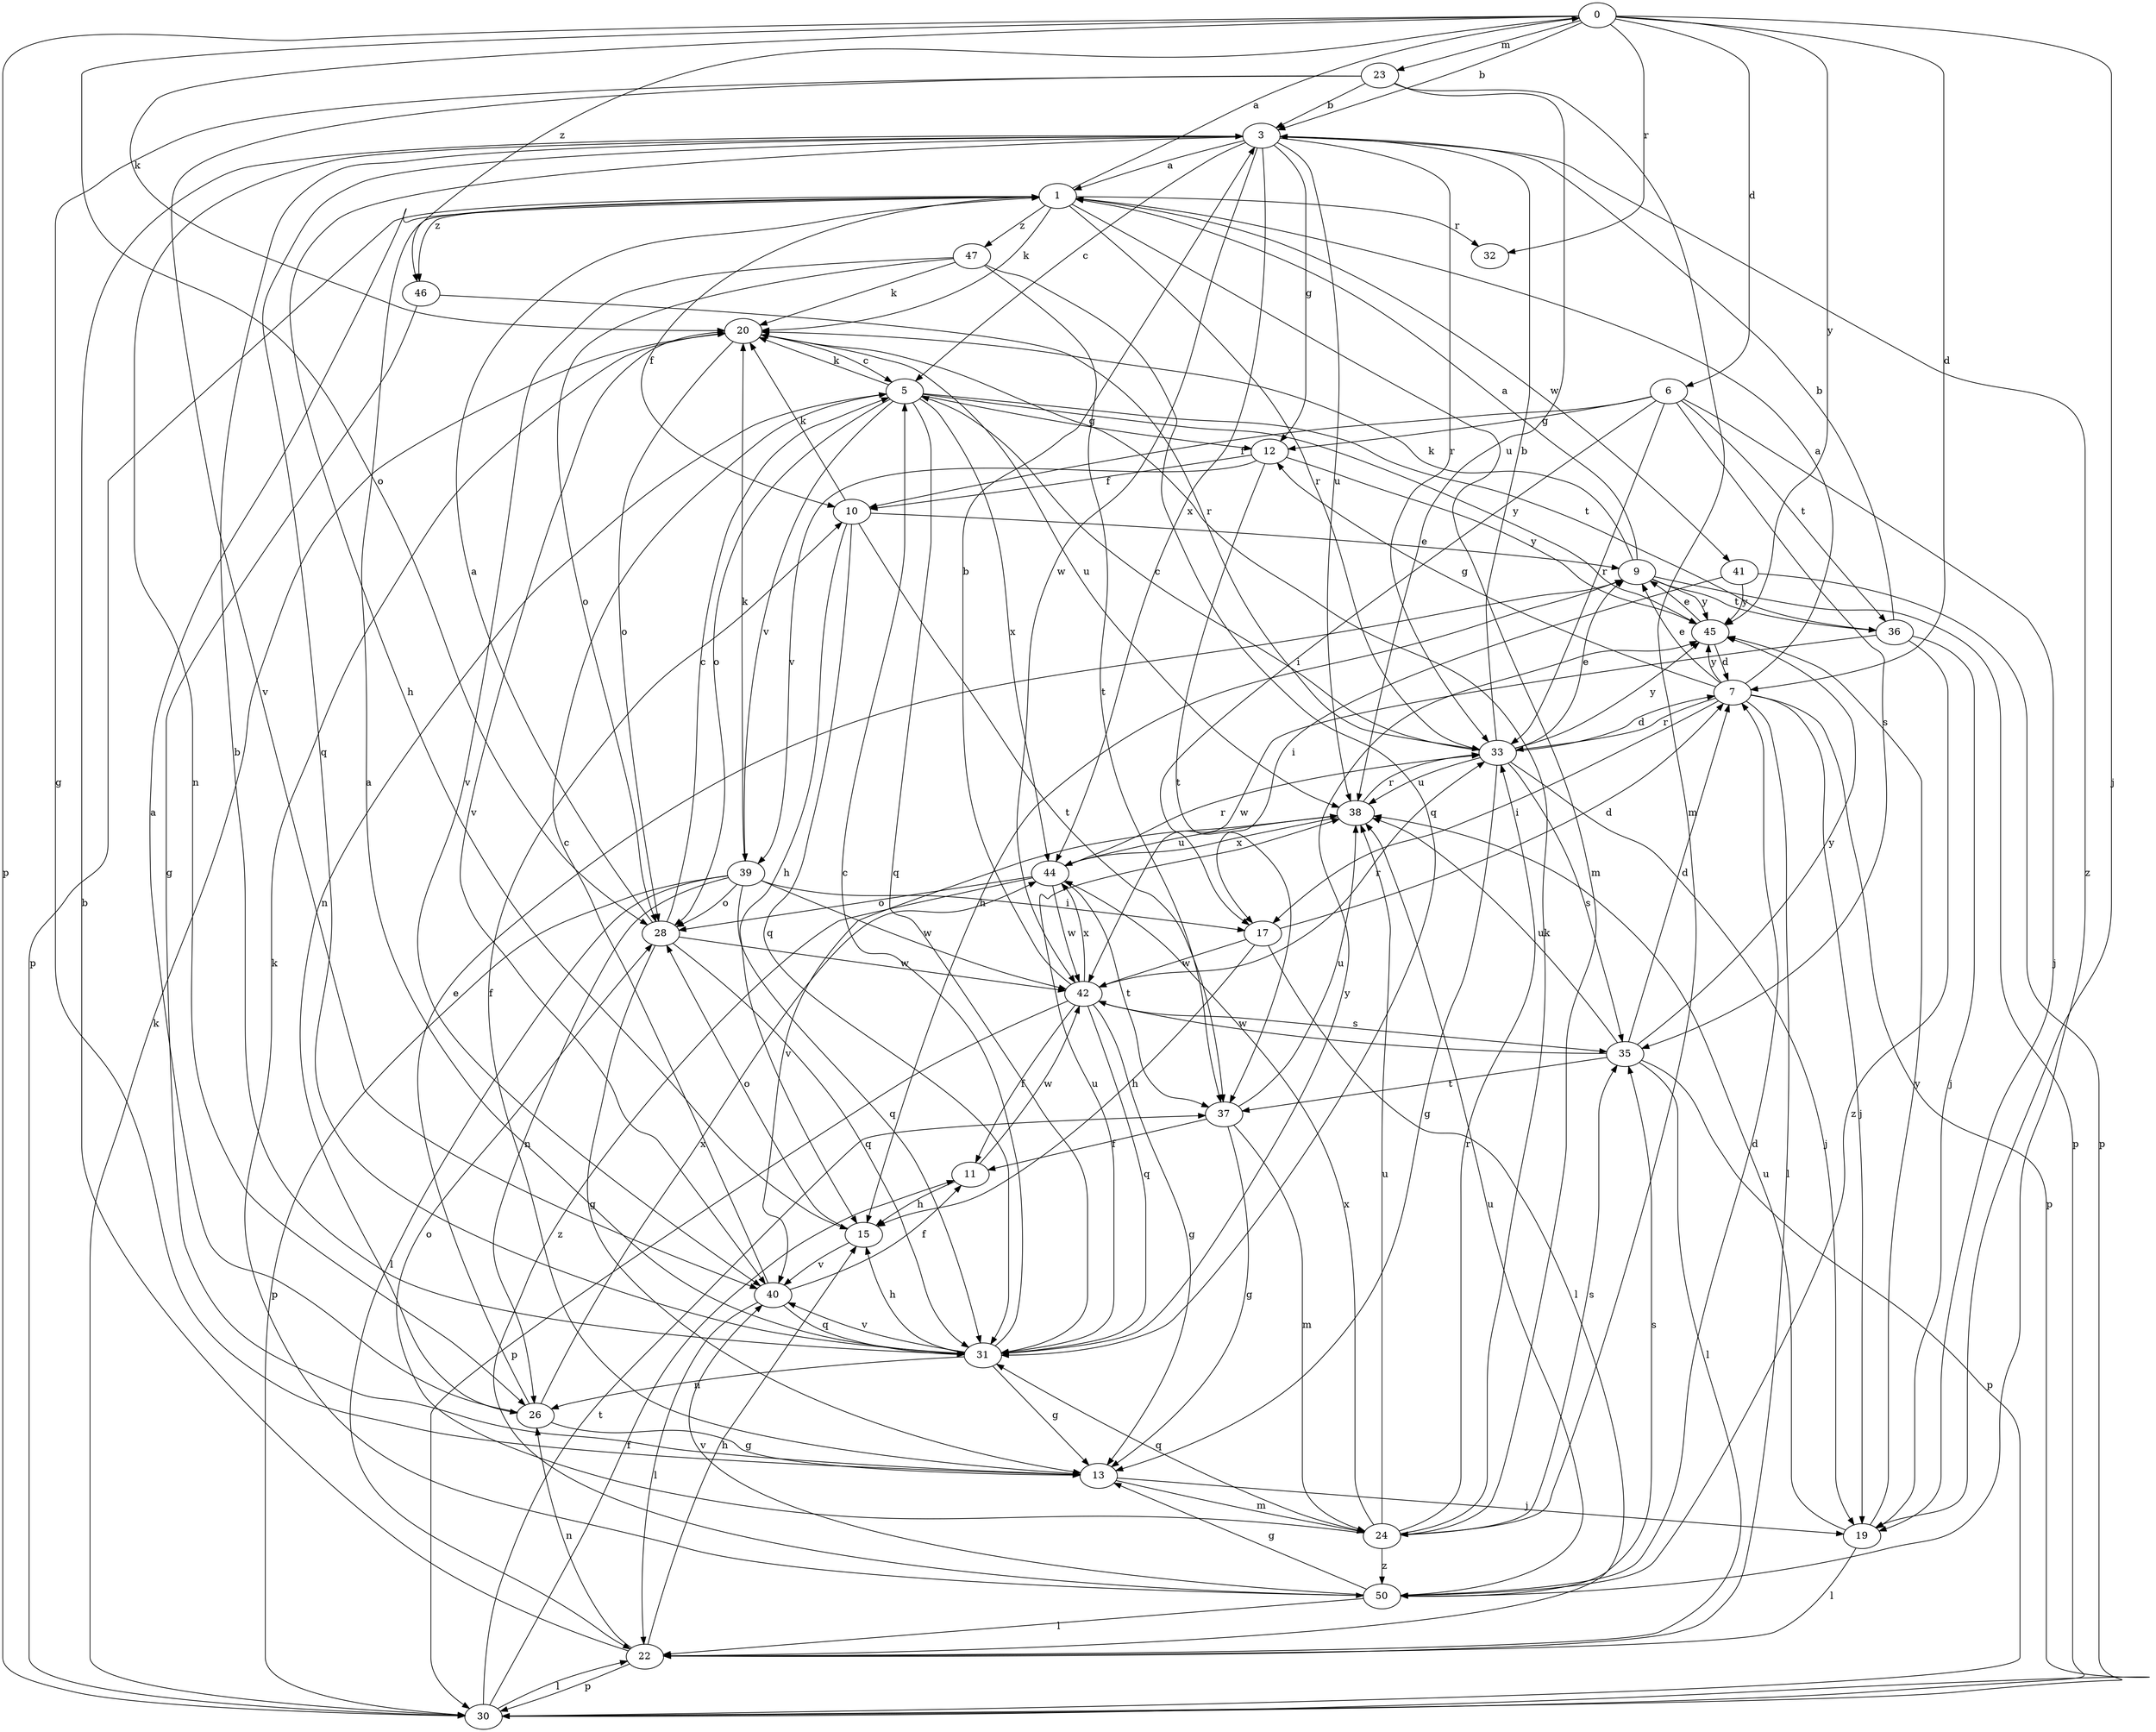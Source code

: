 strict digraph  {
0;
1;
3;
5;
6;
7;
9;
10;
11;
12;
13;
15;
17;
19;
20;
22;
23;
24;
26;
28;
30;
31;
32;
33;
35;
36;
37;
38;
39;
40;
41;
42;
44;
45;
46;
47;
50;
0 -> 3  [label=b];
0 -> 6  [label=d];
0 -> 7  [label=d];
0 -> 19  [label=j];
0 -> 20  [label=k];
0 -> 23  [label=m];
0 -> 28  [label=o];
0 -> 30  [label=p];
0 -> 32  [label=r];
0 -> 45  [label=y];
0 -> 46  [label=z];
1 -> 0  [label=a];
1 -> 10  [label=f];
1 -> 20  [label=k];
1 -> 24  [label=m];
1 -> 30  [label=p];
1 -> 32  [label=r];
1 -> 33  [label=r];
1 -> 41  [label=w];
1 -> 46  [label=z];
1 -> 47  [label=z];
3 -> 1  [label=a];
3 -> 5  [label=c];
3 -> 12  [label=g];
3 -> 15  [label=h];
3 -> 26  [label=n];
3 -> 31  [label=q];
3 -> 33  [label=r];
3 -> 38  [label=u];
3 -> 42  [label=w];
3 -> 44  [label=x];
3 -> 50  [label=z];
5 -> 12  [label=g];
5 -> 20  [label=k];
5 -> 26  [label=n];
5 -> 28  [label=o];
5 -> 31  [label=q];
5 -> 36  [label=t];
5 -> 39  [label=v];
5 -> 44  [label=x];
5 -> 45  [label=y];
6 -> 10  [label=f];
6 -> 12  [label=g];
6 -> 17  [label=i];
6 -> 19  [label=j];
6 -> 33  [label=r];
6 -> 35  [label=s];
6 -> 36  [label=t];
7 -> 1  [label=a];
7 -> 9  [label=e];
7 -> 12  [label=g];
7 -> 17  [label=i];
7 -> 19  [label=j];
7 -> 22  [label=l];
7 -> 30  [label=p];
7 -> 33  [label=r];
7 -> 45  [label=y];
9 -> 1  [label=a];
9 -> 15  [label=h];
9 -> 20  [label=k];
9 -> 30  [label=p];
9 -> 36  [label=t];
9 -> 45  [label=y];
10 -> 9  [label=e];
10 -> 15  [label=h];
10 -> 20  [label=k];
10 -> 31  [label=q];
10 -> 37  [label=t];
11 -> 15  [label=h];
11 -> 42  [label=w];
12 -> 10  [label=f];
12 -> 37  [label=t];
12 -> 39  [label=v];
12 -> 45  [label=y];
13 -> 10  [label=f];
13 -> 19  [label=j];
13 -> 24  [label=m];
15 -> 28  [label=o];
15 -> 40  [label=v];
17 -> 7  [label=d];
17 -> 15  [label=h];
17 -> 22  [label=l];
17 -> 42  [label=w];
19 -> 22  [label=l];
19 -> 38  [label=u];
19 -> 45  [label=y];
20 -> 5  [label=c];
20 -> 28  [label=o];
20 -> 38  [label=u];
20 -> 40  [label=v];
22 -> 3  [label=b];
22 -> 15  [label=h];
22 -> 26  [label=n];
22 -> 30  [label=p];
23 -> 3  [label=b];
23 -> 13  [label=g];
23 -> 24  [label=m];
23 -> 38  [label=u];
23 -> 40  [label=v];
24 -> 20  [label=k];
24 -> 28  [label=o];
24 -> 31  [label=q];
24 -> 33  [label=r];
24 -> 35  [label=s];
24 -> 38  [label=u];
24 -> 44  [label=x];
24 -> 50  [label=z];
26 -> 1  [label=a];
26 -> 9  [label=e];
26 -> 13  [label=g];
26 -> 44  [label=x];
28 -> 1  [label=a];
28 -> 5  [label=c];
28 -> 13  [label=g];
28 -> 31  [label=q];
28 -> 42  [label=w];
30 -> 11  [label=f];
30 -> 20  [label=k];
30 -> 22  [label=l];
30 -> 37  [label=t];
31 -> 1  [label=a];
31 -> 3  [label=b];
31 -> 5  [label=c];
31 -> 13  [label=g];
31 -> 15  [label=h];
31 -> 26  [label=n];
31 -> 38  [label=u];
31 -> 40  [label=v];
31 -> 45  [label=y];
33 -> 3  [label=b];
33 -> 5  [label=c];
33 -> 7  [label=d];
33 -> 9  [label=e];
33 -> 13  [label=g];
33 -> 19  [label=j];
33 -> 35  [label=s];
33 -> 38  [label=u];
33 -> 45  [label=y];
35 -> 7  [label=d];
35 -> 22  [label=l];
35 -> 30  [label=p];
35 -> 37  [label=t];
35 -> 38  [label=u];
35 -> 42  [label=w];
35 -> 45  [label=y];
36 -> 3  [label=b];
36 -> 19  [label=j];
36 -> 42  [label=w];
36 -> 50  [label=z];
37 -> 11  [label=f];
37 -> 13  [label=g];
37 -> 24  [label=m];
37 -> 38  [label=u];
38 -> 33  [label=r];
38 -> 40  [label=v];
38 -> 44  [label=x];
39 -> 17  [label=i];
39 -> 20  [label=k];
39 -> 22  [label=l];
39 -> 26  [label=n];
39 -> 28  [label=o];
39 -> 30  [label=p];
39 -> 31  [label=q];
39 -> 42  [label=w];
40 -> 5  [label=c];
40 -> 11  [label=f];
40 -> 22  [label=l];
40 -> 31  [label=q];
41 -> 17  [label=i];
41 -> 30  [label=p];
41 -> 45  [label=y];
42 -> 3  [label=b];
42 -> 11  [label=f];
42 -> 13  [label=g];
42 -> 30  [label=p];
42 -> 31  [label=q];
42 -> 33  [label=r];
42 -> 35  [label=s];
42 -> 44  [label=x];
44 -> 28  [label=o];
44 -> 33  [label=r];
44 -> 37  [label=t];
44 -> 38  [label=u];
44 -> 42  [label=w];
44 -> 50  [label=z];
45 -> 7  [label=d];
45 -> 9  [label=e];
46 -> 13  [label=g];
46 -> 33  [label=r];
47 -> 20  [label=k];
47 -> 28  [label=o];
47 -> 31  [label=q];
47 -> 37  [label=t];
47 -> 40  [label=v];
50 -> 7  [label=d];
50 -> 13  [label=g];
50 -> 20  [label=k];
50 -> 22  [label=l];
50 -> 35  [label=s];
50 -> 38  [label=u];
50 -> 40  [label=v];
}
